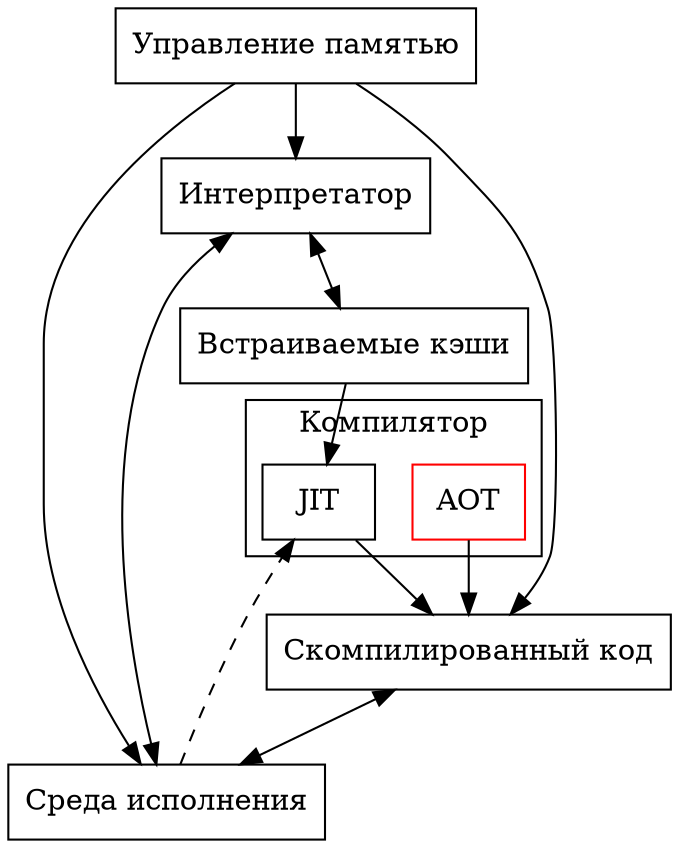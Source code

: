 digraph G {
	node [shape=rectangle];
	Runtime[label="Среда исполнения"];
	MM[label="Управление памятью"];
	subgraph cluster_Compiler {
		label="Компилятор";
		JIT;
		AOT [color=red];
	};
	Interpreter [label="Интерпретатор"];
	IC [label="Встраиваемые кэши"];
	IC -> JIT;
	Interpreter -> IC [dir=both];
	CCode [label="Скомпилированный код"];
	JIT -> CCode;
	AOT -> CCode;
	MM -> Runtime;
	MM -> Interpreter;
	MM -> CCode;
	CCode -> Runtime [dir=both];
	Interpreter -> Runtime [dir=both];
	Runtime -> JIT[style=dashed];
}
